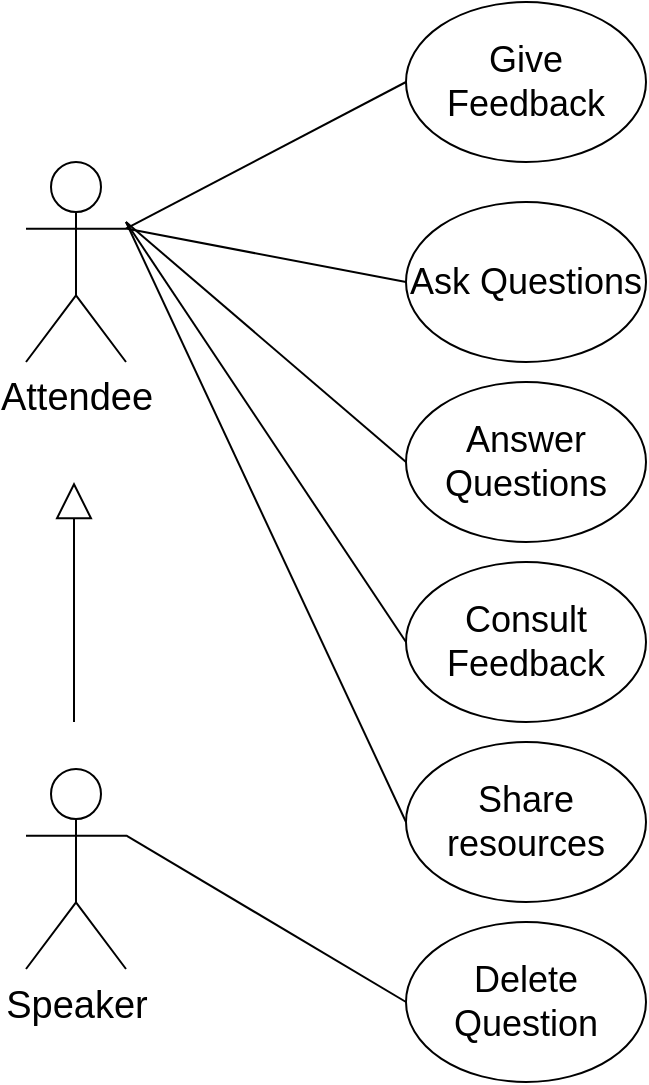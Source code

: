 <mxfile version="12.4.0" type="device" pages="1"><diagram id="EPyi5oyprT7bv22CVqka" name="Page-1"><mxGraphModel dx="942" dy="611" grid="1" gridSize="10" guides="1" tooltips="1" connect="1" arrows="1" fold="1" page="1" pageScale="1" pageWidth="827" pageHeight="1169" math="0" shadow="0"><root><mxCell id="0"/><mxCell id="1" parent="0"/><object label="Attendee" id="d-aTUzKqq1ekDF2AE6MR-1"><mxCell style="shape=umlActor;verticalLabelPosition=bottom;labelBackgroundColor=#ffffff;verticalAlign=top;html=1;outlineConnect=0;fontSize=19;" parent="1" vertex="1"><mxGeometry x="50" y="180" width="50" height="100" as="geometry"/></mxCell></object><mxCell id="d-aTUzKqq1ekDF2AE6MR-13" value="Ask Questions" style="ellipse;whiteSpace=wrap;html=1;fontSize=18;" parent="1" vertex="1"><mxGeometry x="240" y="200" width="120" height="80" as="geometry"/></mxCell><mxCell id="d-aTUzKqq1ekDF2AE6MR-14" value="Give Feedback" style="ellipse;whiteSpace=wrap;html=1;fontSize=18;" parent="1" vertex="1"><mxGeometry x="240" y="100" width="120" height="80" as="geometry"/></mxCell><mxCell id="d-aTUzKqq1ekDF2AE6MR-25" value="" style="endArrow=none;html=1;fontSize=24;entryX=0;entryY=0.5;entryDx=0;entryDy=0;exitX=1;exitY=0.333;exitDx=0;exitDy=0;exitPerimeter=0;" parent="1" source="d-aTUzKqq1ekDF2AE6MR-1" target="d-aTUzKqq1ekDF2AE6MR-13" edge="1"><mxGeometry width="50" height="50" relative="1" as="geometry"><mxPoint x="110" y="213" as="sourcePoint"/><mxPoint x="270" y="110" as="targetPoint"/></mxGeometry></mxCell><mxCell id="d-aTUzKqq1ekDF2AE6MR-26" value="" style="endArrow=none;html=1;fontSize=24;entryX=0;entryY=0.5;entryDx=0;entryDy=0;exitX=1;exitY=0.333;exitDx=0;exitDy=0;exitPerimeter=0;" parent="1" source="d-aTUzKqq1ekDF2AE6MR-1" target="d-aTUzKqq1ekDF2AE6MR-14" edge="1"><mxGeometry width="50" height="50" relative="1" as="geometry"><mxPoint x="100" y="190" as="sourcePoint"/><mxPoint x="240" y="356.5" as="targetPoint"/></mxGeometry></mxCell><mxCell id="d-aTUzKqq1ekDF2AE6MR-33" value="&lt;div&gt;Delete&lt;/div&gt;&lt;div&gt;Question&lt;br&gt;&lt;/div&gt;" style="ellipse;whiteSpace=wrap;html=1;fontSize=18;" parent="1" vertex="1"><mxGeometry x="240" y="560" width="120" height="80" as="geometry"/></mxCell><mxCell id="d-aTUzKqq1ekDF2AE6MR-34" value="Share resources" style="ellipse;whiteSpace=wrap;html=1;fontSize=18;" parent="1" vertex="1"><mxGeometry x="240" y="470" width="120" height="80" as="geometry"/></mxCell><mxCell id="d-aTUzKqq1ekDF2AE6MR-37" value="" style="endArrow=none;html=1;fontSize=20;entryX=0;entryY=0.5;entryDx=0;entryDy=0;exitX=1;exitY=0.333;exitDx=0;exitDy=0;exitPerimeter=0;" parent="1" target="d-aTUzKqq1ekDF2AE6MR-33" edge="1"><mxGeometry width="50" height="50" relative="1" as="geometry"><mxPoint x="100" y="516.667" as="sourcePoint"/><mxPoint x="260" y="560" as="targetPoint"/></mxGeometry></mxCell><mxCell id="d-aTUzKqq1ekDF2AE6MR-38" value="" style="endArrow=none;html=1;fontSize=20;entryX=0;entryY=0.5;entryDx=0;entryDy=0;" parent="1" target="d-aTUzKqq1ekDF2AE6MR-34" edge="1"><mxGeometry width="50" height="50" relative="1" as="geometry"><mxPoint x="100" y="210" as="sourcePoint"/><mxPoint x="270" y="570" as="targetPoint"/></mxGeometry></mxCell><mxCell id="d-aTUzKqq1ekDF2AE6MR-44" value="" style="endArrow=block;endSize=16;endFill=0;html=1;fontSize=19;" parent="1" edge="1"><mxGeometry width="160" relative="1" as="geometry"><mxPoint x="74" y="460" as="sourcePoint"/><mxPoint x="74" y="340" as="targetPoint"/><Array as="points"><mxPoint x="74" y="360"/></Array></mxGeometry></mxCell><object label="Speaker" id="zFSbsKIfFSC9QmBxYwli-9"><mxCell style="shape=umlActor;verticalLabelPosition=bottom;labelBackgroundColor=#ffffff;verticalAlign=top;html=1;outlineConnect=0;fontSize=19;" parent="1" vertex="1"><mxGeometry x="50" y="483.5" width="50" height="100" as="geometry"/></mxCell></object><mxCell id="zFSbsKIfFSC9QmBxYwli-14" value="Consult Feedback" style="ellipse;whiteSpace=wrap;html=1;fontSize=18;" parent="1" vertex="1"><mxGeometry x="240" y="380" width="120" height="80" as="geometry"/></mxCell><mxCell id="zFSbsKIfFSC9QmBxYwli-15" value="" style="endArrow=none;html=1;fontSize=18;entryX=0;entryY=0.5;entryDx=0;entryDy=0;" parent="1" target="zFSbsKIfFSC9QmBxYwli-14" edge="1"><mxGeometry width="50" height="50" relative="1" as="geometry"><mxPoint x="100" y="210" as="sourcePoint"/><mxPoint x="210" y="480" as="targetPoint"/></mxGeometry></mxCell><mxCell id="QKN55j7QWQ_wUgpLz2dQ-1" value="&lt;div&gt;Answer&lt;/div&gt;&lt;div&gt;Questions&lt;br&gt;&lt;/div&gt;" style="ellipse;whiteSpace=wrap;html=1;fontSize=18;" parent="1" vertex="1"><mxGeometry x="240" y="290" width="120" height="80" as="geometry"/></mxCell><mxCell id="QKN55j7QWQ_wUgpLz2dQ-2" value="" style="endArrow=none;html=1;fontSize=20;entryX=0;entryY=0.5;entryDx=0;entryDy=0;" parent="1" target="QKN55j7QWQ_wUgpLz2dQ-1" edge="1"><mxGeometry width="50" height="50" relative="1" as="geometry"><mxPoint x="100" y="210" as="sourcePoint"/><mxPoint x="260" y="480" as="targetPoint"/></mxGeometry></mxCell></root></mxGraphModel></diagram></mxfile>